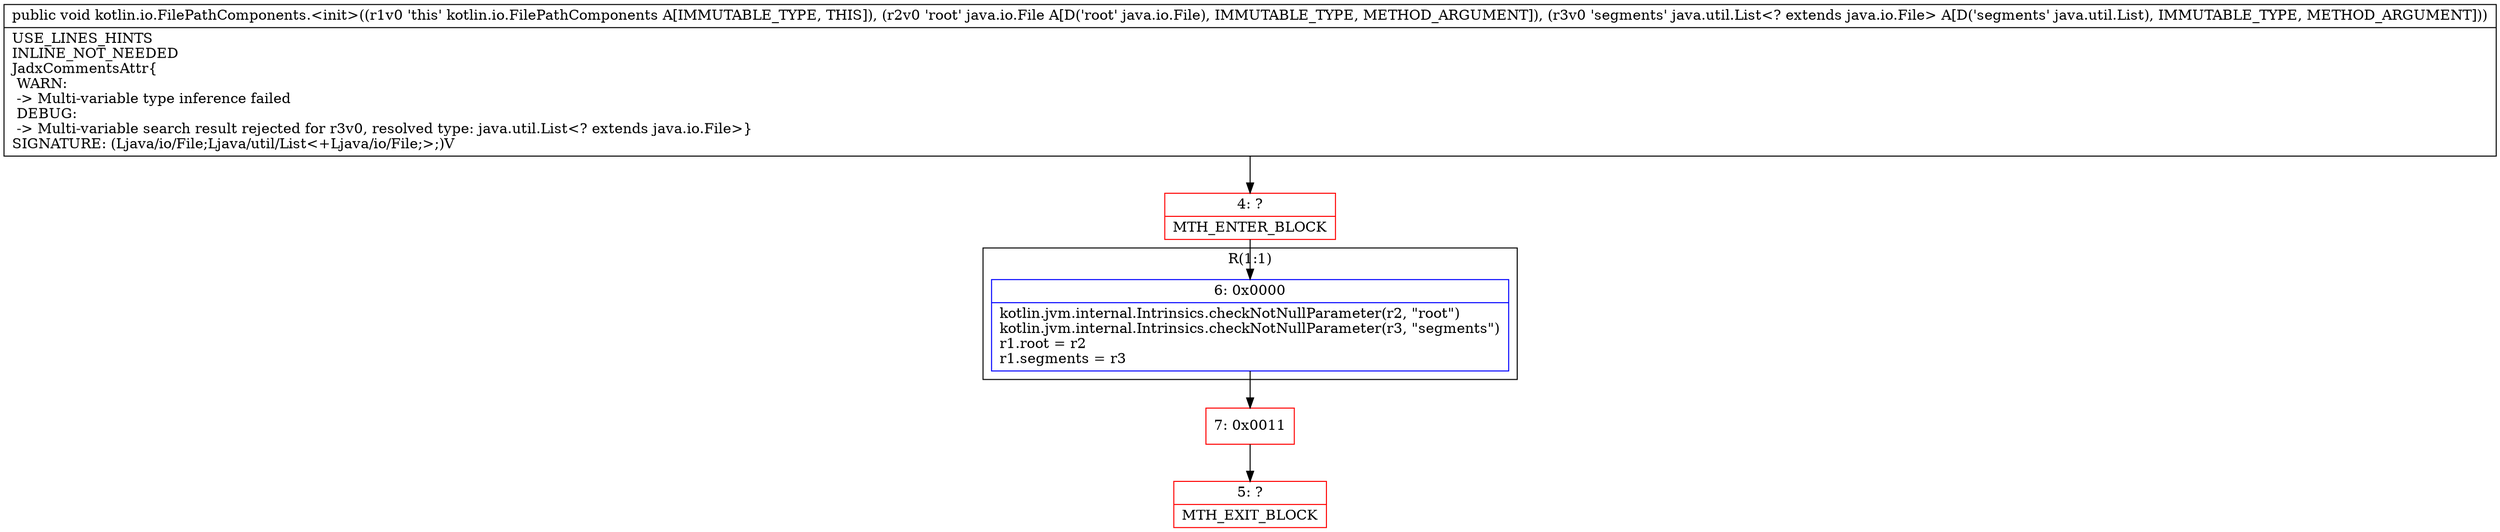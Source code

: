 digraph "CFG forkotlin.io.FilePathComponents.\<init\>(Ljava\/io\/File;Ljava\/util\/List;)V" {
subgraph cluster_Region_1476358542 {
label = "R(1:1)";
node [shape=record,color=blue];
Node_6 [shape=record,label="{6\:\ 0x0000|kotlin.jvm.internal.Intrinsics.checkNotNullParameter(r2, \"root\")\lkotlin.jvm.internal.Intrinsics.checkNotNullParameter(r3, \"segments\")\lr1.root = r2\lr1.segments = r3\l}"];
}
Node_4 [shape=record,color=red,label="{4\:\ ?|MTH_ENTER_BLOCK\l}"];
Node_7 [shape=record,color=red,label="{7\:\ 0x0011}"];
Node_5 [shape=record,color=red,label="{5\:\ ?|MTH_EXIT_BLOCK\l}"];
MethodNode[shape=record,label="{public void kotlin.io.FilePathComponents.\<init\>((r1v0 'this' kotlin.io.FilePathComponents A[IMMUTABLE_TYPE, THIS]), (r2v0 'root' java.io.File A[D('root' java.io.File), IMMUTABLE_TYPE, METHOD_ARGUMENT]), (r3v0 'segments' java.util.List\<? extends java.io.File\> A[D('segments' java.util.List), IMMUTABLE_TYPE, METHOD_ARGUMENT]))  | USE_LINES_HINTS\lINLINE_NOT_NEEDED\lJadxCommentsAttr\{\l WARN: \l \-\> Multi\-variable type inference failed\l DEBUG: \l \-\> Multi\-variable search result rejected for r3v0, resolved type: java.util.List\<? extends java.io.File\>\}\lSIGNATURE: (Ljava\/io\/File;Ljava\/util\/List\<+Ljava\/io\/File;\>;)V\l}"];
MethodNode -> Node_4;Node_6 -> Node_7;
Node_4 -> Node_6;
Node_7 -> Node_5;
}

